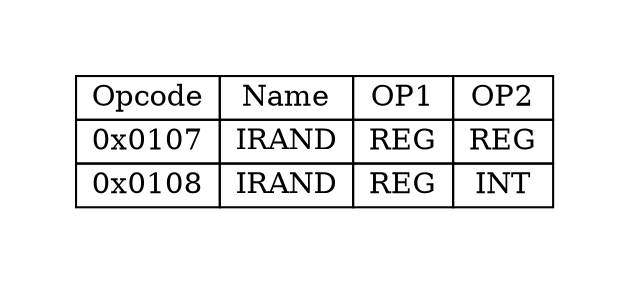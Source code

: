 digraph{
graph [pad="0.5", nodesep="0.5", ranksep="2" ]
node[shape=plain]
Foo [label=<
<table border="0" cellborder="1" cellspacing="0">
<tr><td> Opcode </td> <td> Name </td> <td> OP1 </td><td> OP2 </td> </tr>
<tr><td> 0x0107 </td><td> IRAND </td><td> REG </td><td> REG </td> </tr>
<tr><td> 0x0108 </td><td> IRAND </td><td> REG </td><td> INT </td> </tr>
</table>>];
}

